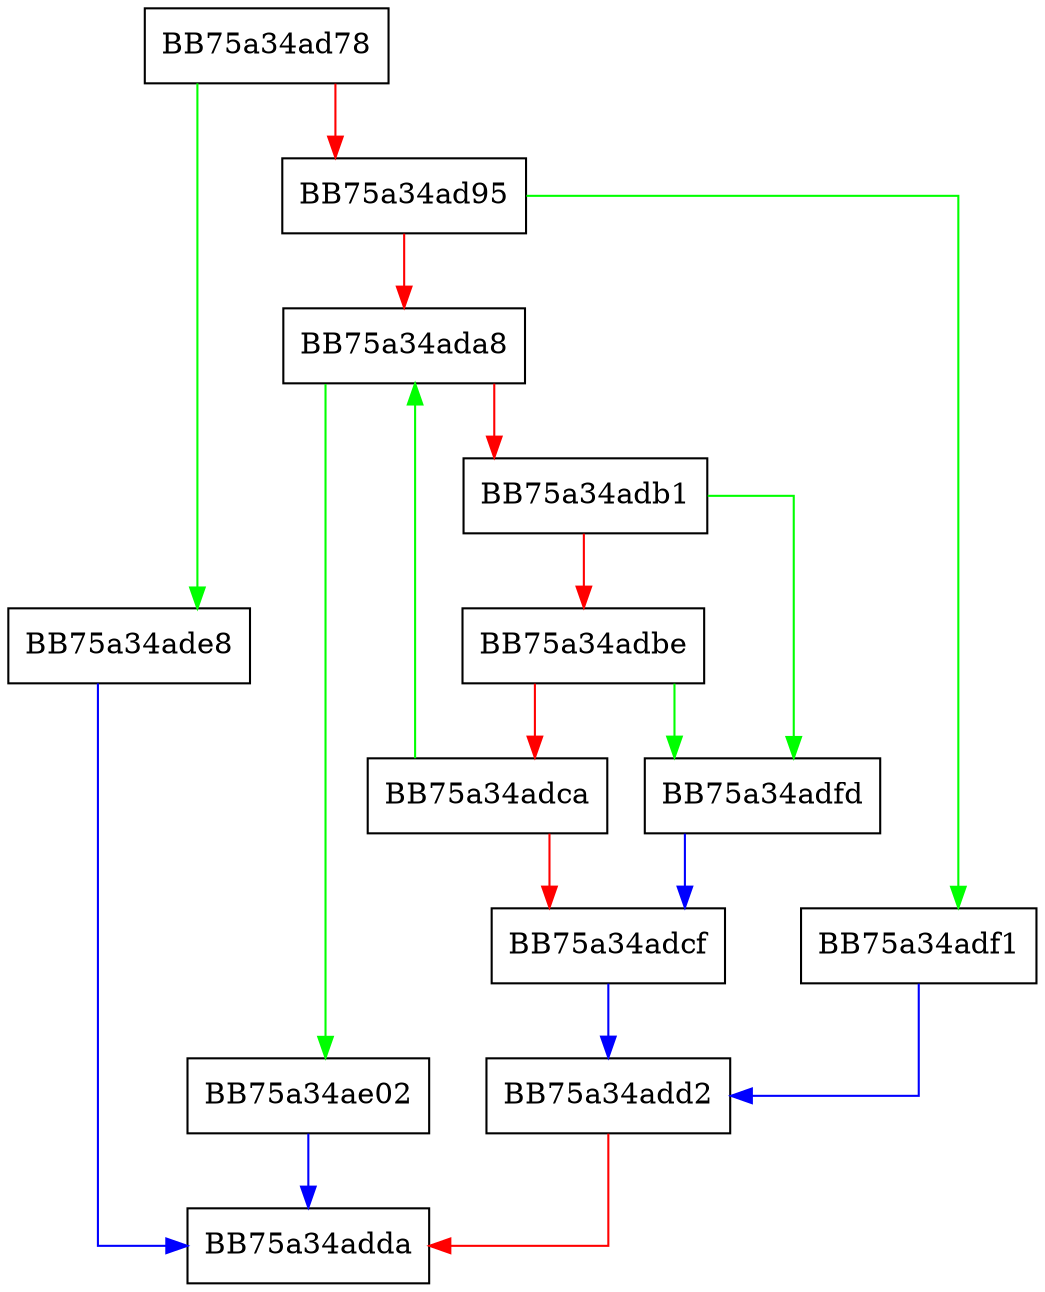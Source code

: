 digraph left_difference {
  node [shape="box"];
  graph [splines=ortho];
  BB75a34ad78 -> BB75a34ade8 [color="green"];
  BB75a34ad78 -> BB75a34ad95 [color="red"];
  BB75a34ad95 -> BB75a34adf1 [color="green"];
  BB75a34ad95 -> BB75a34ada8 [color="red"];
  BB75a34ada8 -> BB75a34ae02 [color="green"];
  BB75a34ada8 -> BB75a34adb1 [color="red"];
  BB75a34adb1 -> BB75a34adfd [color="green"];
  BB75a34adb1 -> BB75a34adbe [color="red"];
  BB75a34adbe -> BB75a34adfd [color="green"];
  BB75a34adbe -> BB75a34adca [color="red"];
  BB75a34adca -> BB75a34ada8 [color="green"];
  BB75a34adca -> BB75a34adcf [color="red"];
  BB75a34adcf -> BB75a34add2 [color="blue"];
  BB75a34add2 -> BB75a34adda [color="red"];
  BB75a34ade8 -> BB75a34adda [color="blue"];
  BB75a34adf1 -> BB75a34add2 [color="blue"];
  BB75a34adfd -> BB75a34adcf [color="blue"];
  BB75a34ae02 -> BB75a34adda [color="blue"];
}